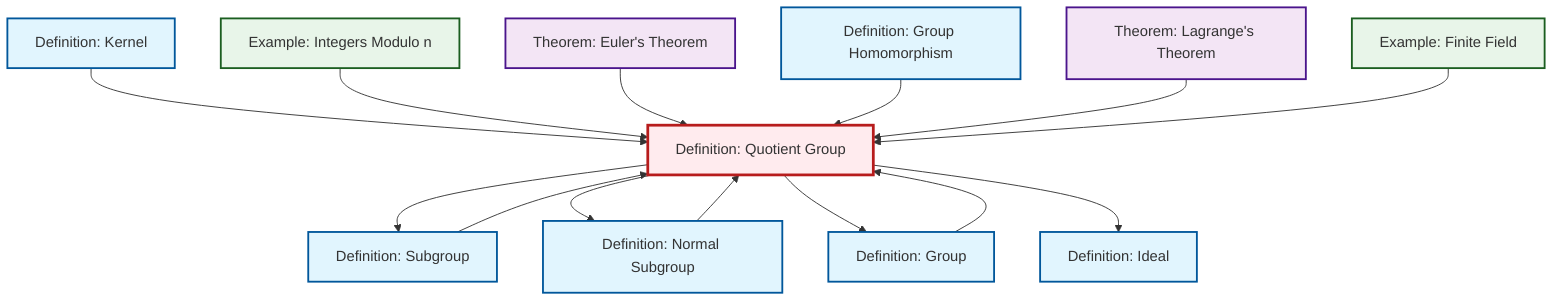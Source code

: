 graph TD
    classDef definition fill:#e1f5fe,stroke:#01579b,stroke-width:2px
    classDef theorem fill:#f3e5f5,stroke:#4a148c,stroke-width:2px
    classDef axiom fill:#fff3e0,stroke:#e65100,stroke-width:2px
    classDef example fill:#e8f5e9,stroke:#1b5e20,stroke-width:2px
    classDef current fill:#ffebee,stroke:#b71c1c,stroke-width:3px
    ex-quotient-integers-mod-n["Example: Integers Modulo n"]:::example
    def-normal-subgroup["Definition: Normal Subgroup"]:::definition
    def-ideal["Definition: Ideal"]:::definition
    thm-euler["Theorem: Euler's Theorem"]:::theorem
    thm-lagrange["Theorem: Lagrange's Theorem"]:::theorem
    def-subgroup["Definition: Subgroup"]:::definition
    ex-finite-field["Example: Finite Field"]:::example
    def-homomorphism["Definition: Group Homomorphism"]:::definition
    def-kernel["Definition: Kernel"]:::definition
    def-quotient-group["Definition: Quotient Group"]:::definition
    def-group["Definition: Group"]:::definition
    def-kernel --> def-quotient-group
    ex-quotient-integers-mod-n --> def-quotient-group
    thm-euler --> def-quotient-group
    def-quotient-group --> def-subgroup
    def-quotient-group --> def-normal-subgroup
    def-quotient-group --> def-group
    def-homomorphism --> def-quotient-group
    def-normal-subgroup --> def-quotient-group
    def-group --> def-quotient-group
    thm-lagrange --> def-quotient-group
    ex-finite-field --> def-quotient-group
    def-subgroup --> def-quotient-group
    def-quotient-group --> def-ideal
    class def-quotient-group current